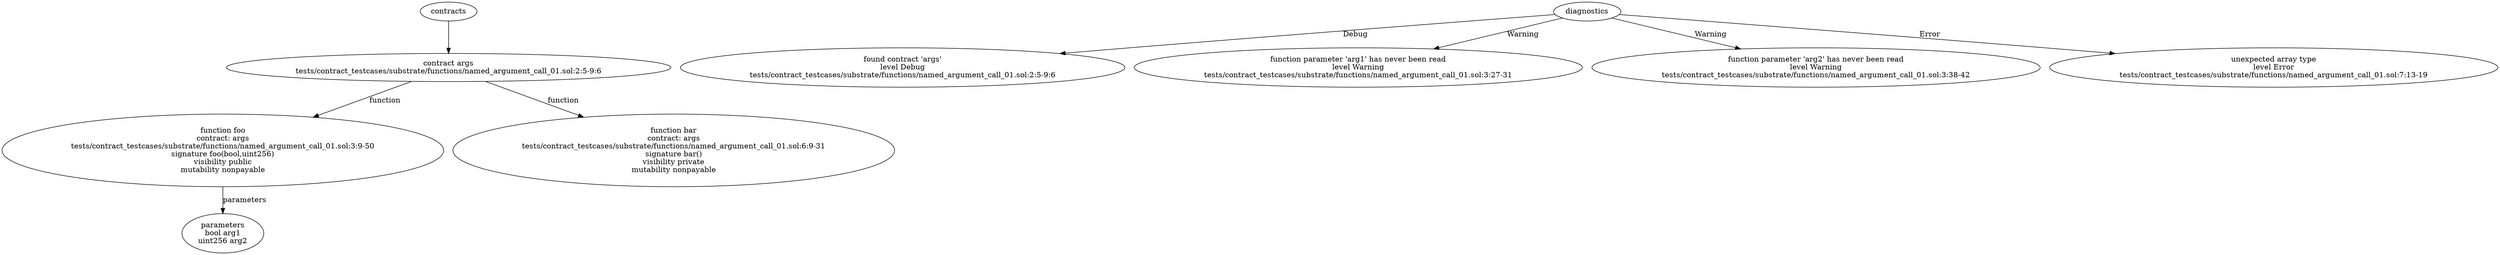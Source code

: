 strict digraph "tests/contract_testcases/substrate/functions/named_argument_call_01.sol" {
	contract [label="contract args\ntests/contract_testcases/substrate/functions/named_argument_call_01.sol:2:5-9:6"]
	foo [label="function foo\ncontract: args\ntests/contract_testcases/substrate/functions/named_argument_call_01.sol:3:9-50\nsignature foo(bool,uint256)\nvisibility public\nmutability nonpayable"]
	parameters [label="parameters\nbool arg1\nuint256 arg2"]
	bar [label="function bar\ncontract: args\ntests/contract_testcases/substrate/functions/named_argument_call_01.sol:6:9-31\nsignature bar()\nvisibility private\nmutability nonpayable"]
	diagnostic [label="found contract 'args'\nlevel Debug\ntests/contract_testcases/substrate/functions/named_argument_call_01.sol:2:5-9:6"]
	diagnostic_7 [label="function parameter 'arg1' has never been read\nlevel Warning\ntests/contract_testcases/substrate/functions/named_argument_call_01.sol:3:27-31"]
	diagnostic_8 [label="function parameter 'arg2' has never been read\nlevel Warning\ntests/contract_testcases/substrate/functions/named_argument_call_01.sol:3:38-42"]
	diagnostic_9 [label="unexpected array type\nlevel Error\ntests/contract_testcases/substrate/functions/named_argument_call_01.sol:7:13-19"]
	contracts -> contract
	contract -> foo [label="function"]
	foo -> parameters [label="parameters"]
	contract -> bar [label="function"]
	diagnostics -> diagnostic [label="Debug"]
	diagnostics -> diagnostic_7 [label="Warning"]
	diagnostics -> diagnostic_8 [label="Warning"]
	diagnostics -> diagnostic_9 [label="Error"]
}
